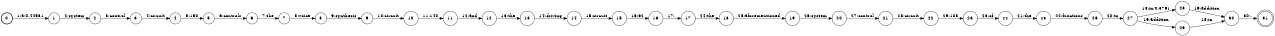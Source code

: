 digraph FST {
rankdir = LR;
size = "8.5,11";
label = "";
center = 1;
orientation = Portrait;
ranksep = "0.4";
nodesep = "0.25";
0 [label = "0", shape = circle, style = bold, fontsize = 14]
	0 -> 1 [label = "1:a/0.44531", fontsize = 14];
1 [label = "1", shape = circle, style = solid, fontsize = 14]
	1 -> 2 [label = "2:system", fontsize = 14];
2 [label = "2", shape = circle, style = solid, fontsize = 14]
	2 -> 3 [label = "3:control", fontsize = 14];
3 [label = "3", shape = circle, style = solid, fontsize = 14]
	3 -> 4 [label = "4:circuit", fontsize = 14];
4 [label = "4", shape = circle, style = solid, fontsize = 14]
	4 -> 5 [label = "5:150", fontsize = 14];
5 [label = "5", shape = circle, style = solid, fontsize = 14]
	5 -> 6 [label = "6:controls", fontsize = 14];
6 [label = "6", shape = circle, style = solid, fontsize = 14]
	6 -> 7 [label = "7:the", fontsize = 14];
7 [label = "7", shape = circle, style = solid, fontsize = 14]
	7 -> 8 [label = "8:voice", fontsize = 14];
8 [label = "8", shape = circle, style = solid, fontsize = 14]
	8 -> 9 [label = "9:synthesis", fontsize = 14];
9 [label = "9", shape = circle, style = solid, fontsize = 14]
	9 -> 10 [label = "10:circuit", fontsize = 14];
10 [label = "10", shape = circle, style = solid, fontsize = 14]
	10 -> 11 [label = "11:140", fontsize = 14];
11 [label = "11", shape = circle, style = solid, fontsize = 14]
	11 -> 12 [label = "12:and", fontsize = 14];
12 [label = "12", shape = circle, style = solid, fontsize = 14]
	12 -> 13 [label = "13:the", fontsize = 14];
13 [label = "13", shape = circle, style = solid, fontsize = 14]
	13 -> 14 [label = "14:driving", fontsize = 14];
14 [label = "14", shape = circle, style = solid, fontsize = 14]
	14 -> 15 [label = "15:circuit", fontsize = 14];
15 [label = "15", shape = circle, style = solid, fontsize = 14]
	15 -> 16 [label = "16:62", fontsize = 14];
16 [label = "16", shape = circle, style = solid, fontsize = 14]
	16 -> 17 [label = "17:,", fontsize = 14];
17 [label = "17", shape = circle, style = solid, fontsize = 14]
	17 -> 18 [label = "24:the", fontsize = 14];
18 [label = "18", shape = circle, style = solid, fontsize = 14]
	18 -> 19 [label = "25:aforementioned", fontsize = 14];
19 [label = "19", shape = circle, style = solid, fontsize = 14]
	19 -> 20 [label = "26:system", fontsize = 14];
20 [label = "20", shape = circle, style = solid, fontsize = 14]
	20 -> 21 [label = "27:control", fontsize = 14];
21 [label = "21", shape = circle, style = solid, fontsize = 14]
	21 -> 22 [label = "28:circuit", fontsize = 14];
22 [label = "22", shape = circle, style = solid, fontsize = 14]
	22 -> 23 [label = "29:108", fontsize = 14];
23 [label = "23", shape = circle, style = solid, fontsize = 14]
	23 -> 24 [label = "23:of", fontsize = 14];
24 [label = "24", shape = circle, style = solid, fontsize = 14]
	24 -> 25 [label = "21:the", fontsize = 14];
25 [label = "25", shape = circle, style = solid, fontsize = 14]
	25 -> 26 [label = "22:functions", fontsize = 14];
26 [label = "26", shape = circle, style = solid, fontsize = 14]
	26 -> 27 [label = "20:to", fontsize = 14];
27 [label = "27", shape = circle, style = solid, fontsize = 14]
	27 -> 28 [label = "18:in/0.5791", fontsize = 14];
	27 -> 29 [label = "19:addition", fontsize = 14];
28 [label = "28", shape = circle, style = solid, fontsize = 14]
	28 -> 30 [label = "19:addition", fontsize = 14];
29 [label = "29", shape = circle, style = solid, fontsize = 14]
	29 -> 30 [label = "18:in", fontsize = 14];
30 [label = "30", shape = circle, style = solid, fontsize = 14]
	30 -> 31 [label = "30:.", fontsize = 14];
31 [label = "31", shape = doublecircle, style = solid, fontsize = 14]
}
